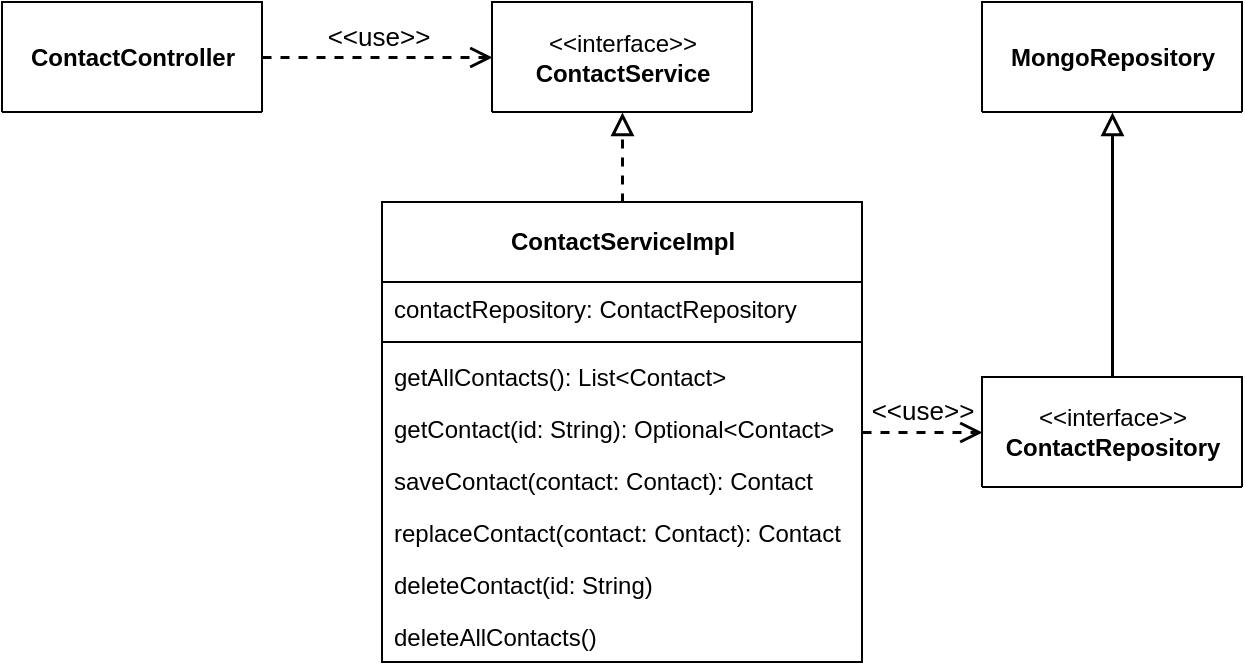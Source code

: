 <mxfile version="16.5.2" type="google"><diagram id="47A9uAxiZOzFFANPaknb" name="Page-1"><mxGraphModel dx="1422" dy="498" grid="1" gridSize="10" guides="1" tooltips="1" connect="1" arrows="1" fold="1" page="1" pageScale="1" pageWidth="1169" pageHeight="827" math="0" shadow="0"><root><mxCell id="0"/><mxCell id="1" parent="0"/><mxCell id="3w2-4T_P9E0XPDDwTUcy-27" value="&lt;div&gt;&lt;span style=&quot;font-weight: normal&quot;&gt;&amp;lt;&amp;lt;interface&amp;gt;&amp;gt;&lt;/span&gt;&lt;br&gt;&lt;/div&gt;&lt;div&gt;ContactRepository&lt;/div&gt;" style="swimlane;fontStyle=1;align=center;verticalAlign=middle;childLayout=stackLayout;horizontal=1;startSize=55;horizontalStack=0;resizeParent=1;resizeParentMax=0;resizeLast=0;collapsible=0;marginBottom=0;html=1;" vertex="1" parent="1"><mxGeometry x="570" y="237.5" width="130" height="55" as="geometry"/></mxCell><mxCell id="3w2-4T_P9E0XPDDwTUcy-35" value="MongoRepository" style="swimlane;fontStyle=1;align=center;verticalAlign=middle;childLayout=stackLayout;horizontal=1;startSize=55;horizontalStack=0;resizeParent=1;resizeParentMax=0;resizeLast=0;collapsible=0;marginBottom=0;html=1;" vertex="1" parent="1"><mxGeometry x="570" y="50" width="130" height="55" as="geometry"/></mxCell><mxCell id="3w2-4T_P9E0XPDDwTUcy-36" value="&lt;span style=&quot;font-weight: normal&quot;&gt;&amp;lt;&amp;lt;interface&amp;gt;&amp;gt;&lt;/span&gt;&lt;br&gt;&lt;div&gt;ContactService&lt;br&gt;&lt;/div&gt;" style="swimlane;fontStyle=1;align=center;verticalAlign=middle;childLayout=stackLayout;horizontal=1;startSize=55;horizontalStack=0;resizeParent=1;resizeParentMax=0;resizeLast=0;collapsible=0;marginBottom=0;html=1;" vertex="1" parent="1"><mxGeometry x="325" y="50" width="130" height="55" as="geometry"/></mxCell><mxCell id="3w2-4T_P9E0XPDDwTUcy-37" value="ContactServiceImpl" style="swimlane;fontStyle=1;align=center;verticalAlign=middle;childLayout=stackLayout;horizontal=1;startSize=40;horizontalStack=0;resizeParent=1;resizeParentMax=0;resizeLast=0;collapsible=0;marginBottom=0;html=1;" vertex="1" parent="1"><mxGeometry x="270" y="150" width="240" height="230" as="geometry"/></mxCell><mxCell id="3w2-4T_P9E0XPDDwTUcy-83" value="contactRepository: ContactRepository" style="text;align=left;verticalAlign=top;spacingLeft=4;spacingRight=4;overflow=hidden;rotatable=0;points=[[0,0.5],[1,0.5]];portConstraint=eastwest;rounded=0;shadow=0;html=0;" vertex="1" parent="3w2-4T_P9E0XPDDwTUcy-37"><mxGeometry y="40" width="240" height="26" as="geometry"/></mxCell><mxCell id="3w2-4T_P9E0XPDDwTUcy-80" value="" style="line;strokeWidth=1;fillColor=none;align=left;verticalAlign=middle;spacingTop=-1;spacingLeft=3;spacingRight=3;rotatable=0;labelPosition=right;points=[];portConstraint=eastwest;fontSize=13;" vertex="1" parent="3w2-4T_P9E0XPDDwTUcy-37"><mxGeometry y="66" width="240" height="8" as="geometry"/></mxCell><mxCell id="3w2-4T_P9E0XPDDwTUcy-49" value="getAllContacts(): List&lt;Contact&gt;" style="text;align=left;verticalAlign=top;spacingLeft=4;spacingRight=4;overflow=hidden;rotatable=0;points=[[0,0.5],[1,0.5]];portConstraint=eastwest;rounded=0;shadow=0;html=0;" vertex="1" parent="3w2-4T_P9E0XPDDwTUcy-37"><mxGeometry y="74" width="240" height="26" as="geometry"/></mxCell><mxCell id="3w2-4T_P9E0XPDDwTUcy-2" value="getContact(id: String): Optional&lt;Contact&gt;" style="text;align=left;verticalAlign=top;spacingLeft=4;spacingRight=4;overflow=hidden;rotatable=0;points=[[0,0.5],[1,0.5]];portConstraint=eastwest;" vertex="1" parent="3w2-4T_P9E0XPDDwTUcy-37"><mxGeometry y="100" width="240" height="26" as="geometry"/></mxCell><mxCell id="3w2-4T_P9E0XPDDwTUcy-6" value="saveContact(contact: Contact): Contact" style="text;align=left;verticalAlign=top;spacingLeft=4;spacingRight=4;overflow=hidden;rotatable=0;points=[[0,0.5],[1,0.5]];portConstraint=eastwest;rounded=0;shadow=0;html=0;" vertex="1" parent="3w2-4T_P9E0XPDDwTUcy-37"><mxGeometry y="126" width="240" height="26" as="geometry"/></mxCell><mxCell id="3w2-4T_P9E0XPDDwTUcy-76" value="replaceContact(contact: Contact): Contact" style="text;align=left;verticalAlign=top;spacingLeft=4;spacingRight=4;overflow=hidden;rotatable=0;points=[[0,0.5],[1,0.5]];portConstraint=eastwest;rounded=0;shadow=0;html=0;" vertex="1" parent="3w2-4T_P9E0XPDDwTUcy-37"><mxGeometry y="152" width="240" height="26" as="geometry"/></mxCell><mxCell id="3w2-4T_P9E0XPDDwTUcy-77" value="deleteContact(id: String)" style="text;align=left;verticalAlign=top;spacingLeft=4;spacingRight=4;overflow=hidden;rotatable=0;points=[[0,0.5],[1,0.5]];portConstraint=eastwest;rounded=0;shadow=0;html=0;" vertex="1" parent="3w2-4T_P9E0XPDDwTUcy-37"><mxGeometry y="178" width="240" height="26" as="geometry"/></mxCell><mxCell id="3w2-4T_P9E0XPDDwTUcy-5" value="deleteAllContacts()" style="text;align=left;verticalAlign=top;spacingLeft=4;spacingRight=4;overflow=hidden;rotatable=0;points=[[0,0.5],[1,0.5]];portConstraint=eastwest;rounded=0;shadow=0;html=0;" vertex="1" parent="3w2-4T_P9E0XPDDwTUcy-37"><mxGeometry y="204" width="240" height="26" as="geometry"/></mxCell><mxCell id="3w2-4T_P9E0XPDDwTUcy-40" value="" style="endArrow=block;startArrow=none;endFill=0;startFill=0;endSize=8;html=1;verticalAlign=bottom;dashed=1;labelBackgroundColor=none;rounded=0;fontSize=13;strokeWidth=1.5;entryX=0.5;entryY=1;entryDx=0;entryDy=0;exitX=0.5;exitY=0;exitDx=0;exitDy=0;" edge="1" parent="1" source="3w2-4T_P9E0XPDDwTUcy-37" target="3w2-4T_P9E0XPDDwTUcy-36"><mxGeometry width="160" relative="1" as="geometry"><mxPoint x="330" y="350" as="sourcePoint"/><mxPoint x="490" y="350" as="targetPoint"/></mxGeometry></mxCell><mxCell id="3w2-4T_P9E0XPDDwTUcy-41" value="" style="endArrow=block;html=1;rounded=0;align=center;verticalAlign=bottom;endFill=0;labelBackgroundColor=none;endSize=8;fontSize=13;strokeWidth=1.5;entryX=0.5;entryY=1;entryDx=0;entryDy=0;" edge="1" parent="1" source="3w2-4T_P9E0XPDDwTUcy-27" target="3w2-4T_P9E0XPDDwTUcy-35"><mxGeometry relative="1" as="geometry"><mxPoint x="330" y="350" as="sourcePoint"/><mxPoint x="620" y="360" as="targetPoint"/></mxGeometry></mxCell><mxCell id="3w2-4T_P9E0XPDDwTUcy-43" value="ContactController" style="swimlane;fontStyle=1;align=center;verticalAlign=middle;childLayout=stackLayout;horizontal=1;startSize=55;horizontalStack=0;resizeParent=1;resizeParentMax=0;resizeLast=0;collapsible=0;marginBottom=0;html=1;" vertex="1" parent="1"><mxGeometry x="80" y="50" width="130" height="55" as="geometry"/></mxCell><mxCell id="3w2-4T_P9E0XPDDwTUcy-44" value="&amp;lt;&amp;lt;use&amp;gt;&amp;gt;" style="endArrow=open;startArrow=none;endFill=0;startFill=0;endSize=8;html=1;verticalAlign=bottom;dashed=1;labelBackgroundColor=none;rounded=0;fontSize=13;strokeWidth=1.5;exitX=1;exitY=0.5;exitDx=0;exitDy=0;entryX=0;entryY=0.5;entryDx=0;entryDy=0;" edge="1" parent="1" source="3w2-4T_P9E0XPDDwTUcy-43" target="3w2-4T_P9E0XPDDwTUcy-36"><mxGeometry width="160" relative="1" as="geometry"><mxPoint x="720" y="295" as="sourcePoint"/><mxPoint x="600" y="12.5" as="targetPoint"/></mxGeometry></mxCell><mxCell id="3w2-4T_P9E0XPDDwTUcy-45" value="&amp;lt;&amp;lt;use&amp;gt;&amp;gt;" style="endArrow=open;startArrow=none;endFill=0;startFill=0;endSize=8;html=1;verticalAlign=bottom;dashed=1;labelBackgroundColor=none;rounded=0;fontSize=13;strokeWidth=1.5;exitX=1;exitY=0.5;exitDx=0;exitDy=0;entryX=0;entryY=0.5;entryDx=0;entryDy=0;" edge="1" parent="1" source="3w2-4T_P9E0XPDDwTUcy-37" target="3w2-4T_P9E0XPDDwTUcy-27"><mxGeometry width="160" relative="1" as="geometry"><mxPoint x="400" y="260" as="sourcePoint"/><mxPoint x="320" y="260" as="targetPoint"/></mxGeometry></mxCell></root></mxGraphModel></diagram></mxfile>